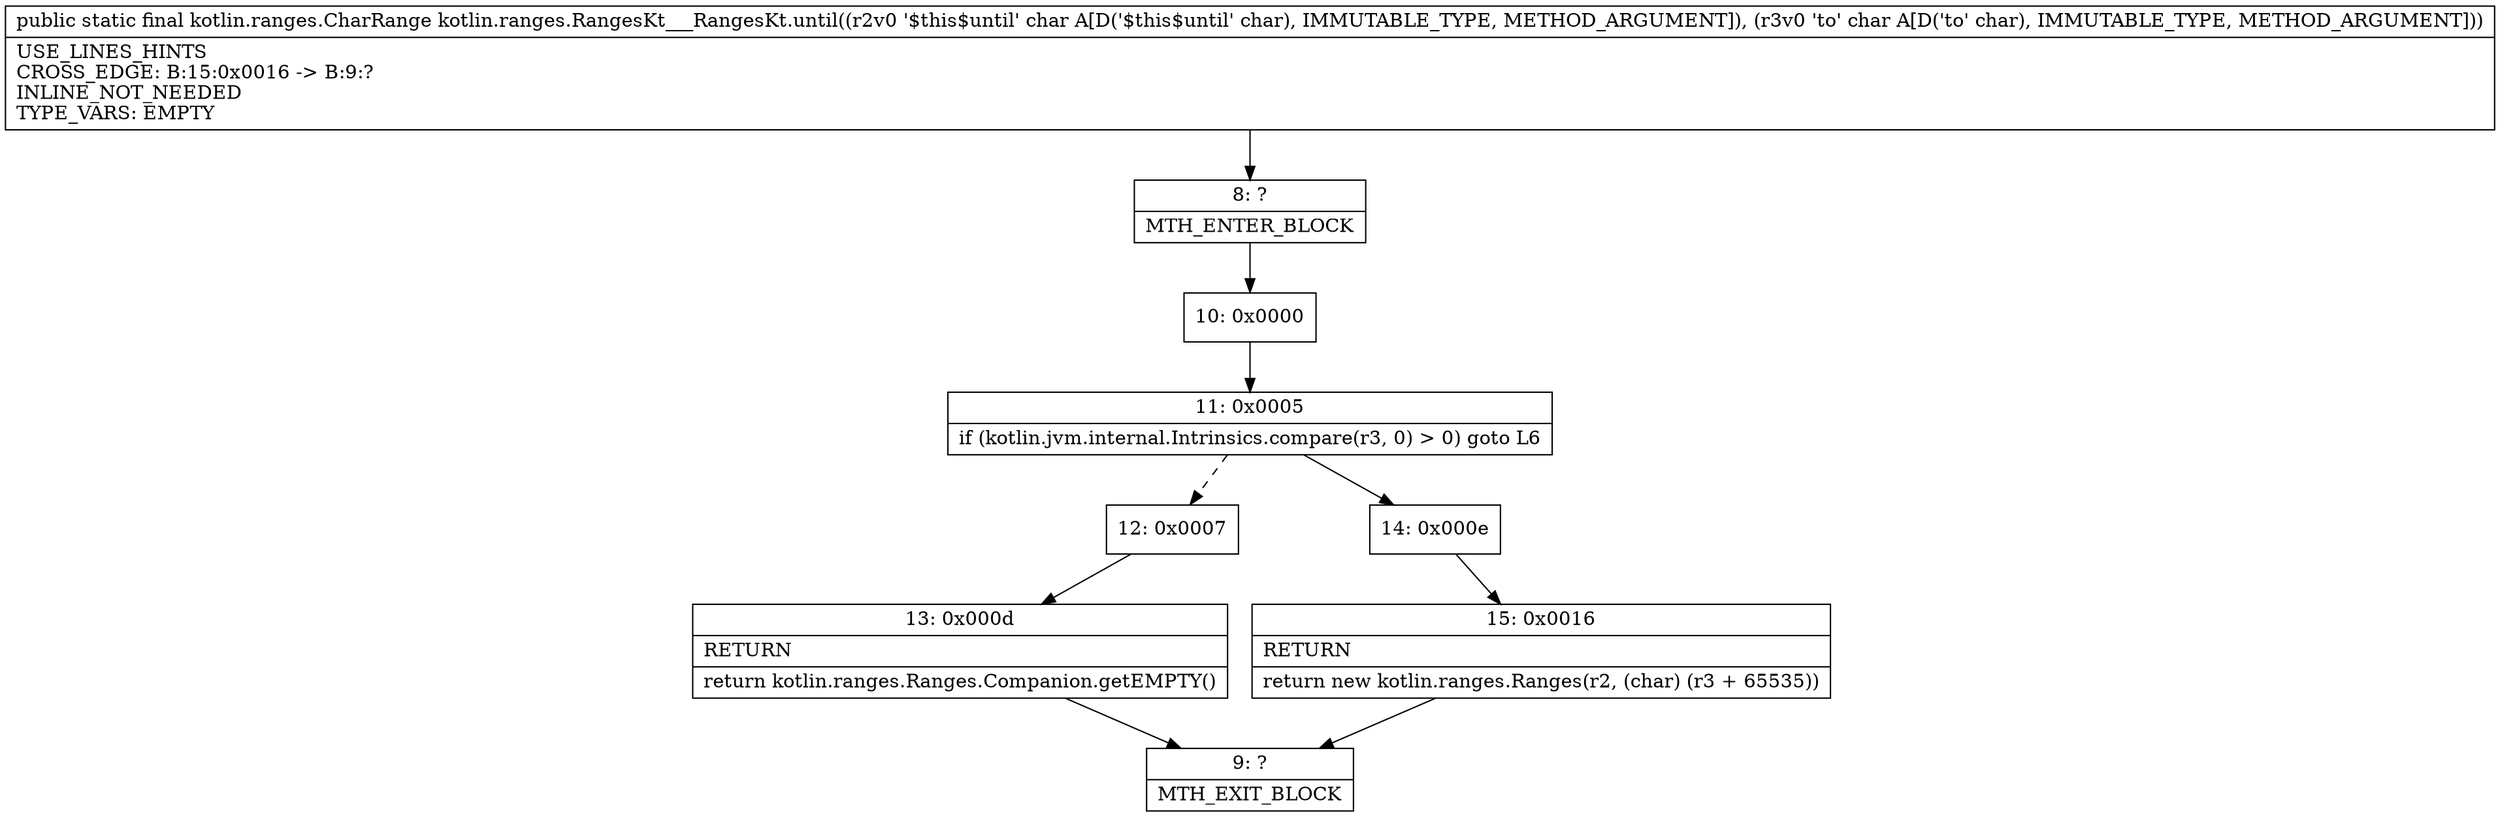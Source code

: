 digraph "CFG forkotlin.ranges.RangesKt___RangesKt.until(CC)Lkotlin\/ranges\/CharRange;" {
Node_8 [shape=record,label="{8\:\ ?|MTH_ENTER_BLOCK\l}"];
Node_10 [shape=record,label="{10\:\ 0x0000}"];
Node_11 [shape=record,label="{11\:\ 0x0005|if (kotlin.jvm.internal.Intrinsics.compare(r3, 0) \> 0) goto L6\l}"];
Node_12 [shape=record,label="{12\:\ 0x0007}"];
Node_13 [shape=record,label="{13\:\ 0x000d|RETURN\l|return kotlin.ranges.Ranges.Companion.getEMPTY()\l}"];
Node_9 [shape=record,label="{9\:\ ?|MTH_EXIT_BLOCK\l}"];
Node_14 [shape=record,label="{14\:\ 0x000e}"];
Node_15 [shape=record,label="{15\:\ 0x0016|RETURN\l|return new kotlin.ranges.Ranges(r2, (char) (r3 + 65535))\l}"];
MethodNode[shape=record,label="{public static final kotlin.ranges.CharRange kotlin.ranges.RangesKt___RangesKt.until((r2v0 '$this$until' char A[D('$this$until' char), IMMUTABLE_TYPE, METHOD_ARGUMENT]), (r3v0 'to' char A[D('to' char), IMMUTABLE_TYPE, METHOD_ARGUMENT]))  | USE_LINES_HINTS\lCROSS_EDGE: B:15:0x0016 \-\> B:9:?\lINLINE_NOT_NEEDED\lTYPE_VARS: EMPTY\l}"];
MethodNode -> Node_8;Node_8 -> Node_10;
Node_10 -> Node_11;
Node_11 -> Node_12[style=dashed];
Node_11 -> Node_14;
Node_12 -> Node_13;
Node_13 -> Node_9;
Node_14 -> Node_15;
Node_15 -> Node_9;
}

